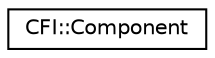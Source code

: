 digraph "Graphical Class Hierarchy"
{
  edge [fontname="Helvetica",fontsize="10",labelfontname="Helvetica",labelfontsize="10"];
  node [fontname="Helvetica",fontsize="10",shape=record];
  rankdir="LR";
  Node1 [label="CFI::Component",height=0.2,width=0.4,color="black", fillcolor="white", style="filled",URL="$struct_c_f_i_1_1_component.xhtml",tooltip="A single component of a CFI."];
}
